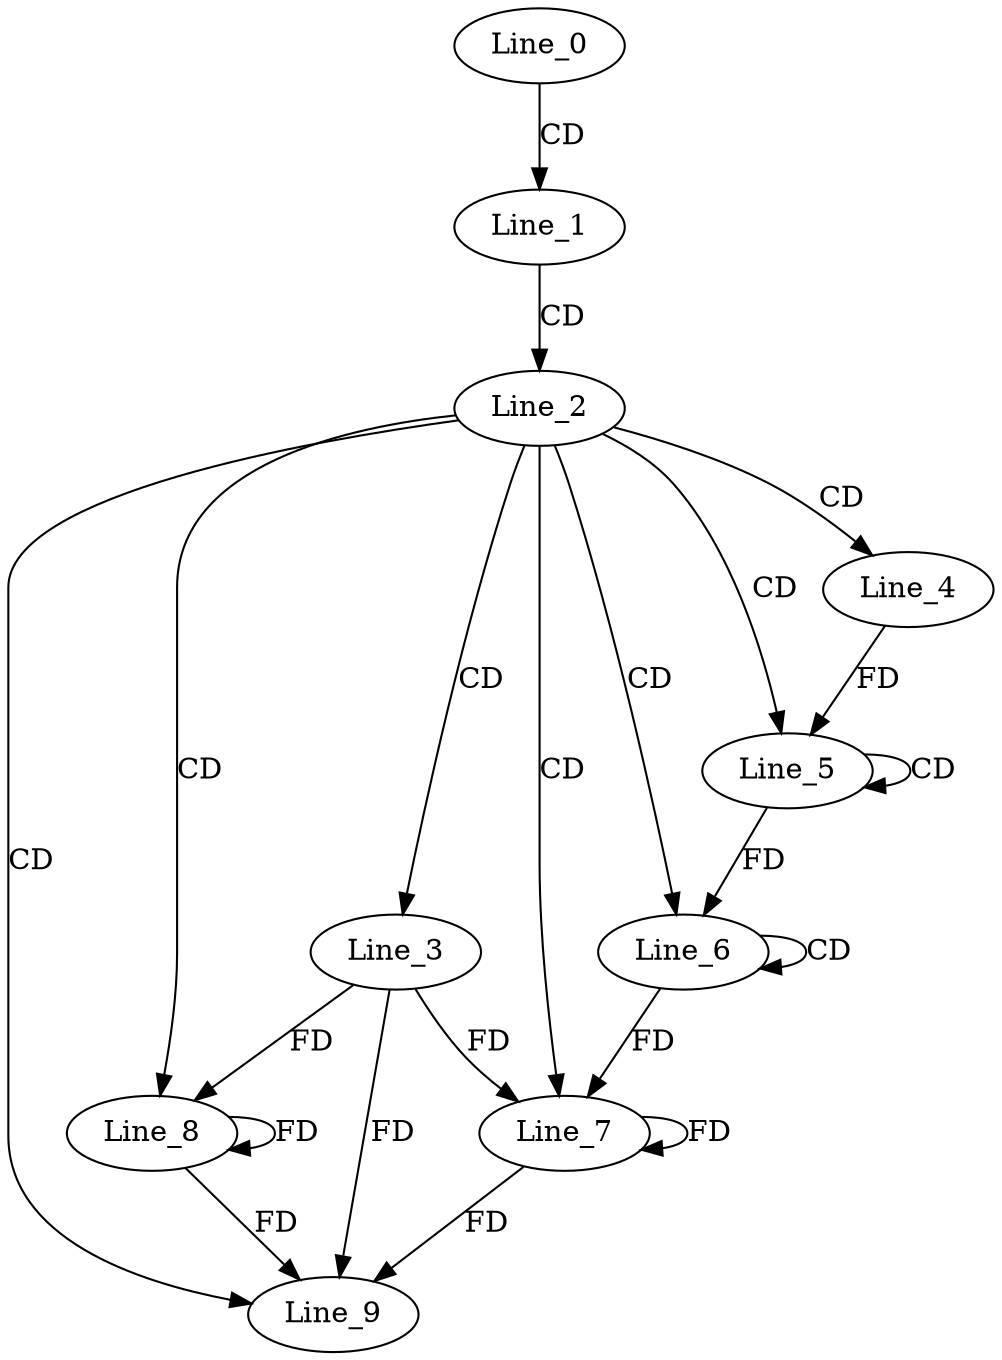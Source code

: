 digraph G {
  Line_0;
  Line_1;
  Line_2;
  Line_3;
  Line_4;
  Line_5;
  Line_5;
  Line_6;
  Line_6;
  Line_7;
  Line_7;
  Line_8;
  Line_9;
  Line_0 -> Line_1 [ label="CD" ];
  Line_1 -> Line_2 [ label="CD" ];
  Line_2 -> Line_3 [ label="CD" ];
  Line_2 -> Line_4 [ label="CD" ];
  Line_2 -> Line_5 [ label="CD" ];
  Line_5 -> Line_5 [ label="CD" ];
  Line_4 -> Line_5 [ label="FD" ];
  Line_2 -> Line_6 [ label="CD" ];
  Line_6 -> Line_6 [ label="CD" ];
  Line_5 -> Line_6 [ label="FD" ];
  Line_2 -> Line_7 [ label="CD" ];
  Line_3 -> Line_7 [ label="FD" ];
  Line_7 -> Line_7 [ label="FD" ];
  Line_6 -> Line_7 [ label="FD" ];
  Line_2 -> Line_8 [ label="CD" ];
  Line_3 -> Line_8 [ label="FD" ];
  Line_8 -> Line_8 [ label="FD" ];
  Line_2 -> Line_9 [ label="CD" ];
  Line_3 -> Line_9 [ label="FD" ];
  Line_7 -> Line_9 [ label="FD" ];
  Line_8 -> Line_9 [ label="FD" ];
}
